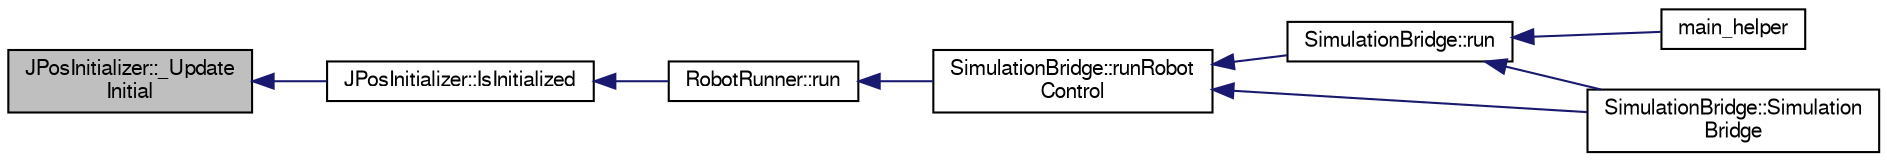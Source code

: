 digraph "JPosInitializer::_UpdateInitial"
{
  edge [fontname="FreeSans",fontsize="10",labelfontname="FreeSans",labelfontsize="10"];
  node [fontname="FreeSans",fontsize="10",shape=record];
  rankdir="LR";
  Node1 [label="JPosInitializer::_Update\lInitial",height=0.2,width=0.4,color="black", fillcolor="grey75", style="filled", fontcolor="black"];
  Node1 -> Node2 [dir="back",color="midnightblue",fontsize="10",style="solid",fontname="FreeSans"];
  Node2 [label="JPosInitializer::IsInitialized",height=0.2,width=0.4,color="black", fillcolor="white", style="filled",URL="$d6/d0e/class_j_pos_initializer.html#a8d46811551914913c7799360daebeee2"];
  Node2 -> Node3 [dir="back",color="midnightblue",fontsize="10",style="solid",fontname="FreeSans"];
  Node3 [label="RobotRunner::run",height=0.2,width=0.4,color="black", fillcolor="white", style="filled",URL="$d9/d42/class_robot_runner.html#a00f9204f3367b9948a2053e66d92c844"];
  Node3 -> Node4 [dir="back",color="midnightblue",fontsize="10",style="solid",fontname="FreeSans"];
  Node4 [label="SimulationBridge::runRobot\lControl",height=0.2,width=0.4,color="black", fillcolor="white", style="filled",URL="$d8/d3a/class_simulation_bridge.html#a3396c7d142b6d3be5c65fc17adad05a0"];
  Node4 -> Node5 [dir="back",color="midnightblue",fontsize="10",style="solid",fontname="FreeSans"];
  Node5 [label="SimulationBridge::run",height=0.2,width=0.4,color="black", fillcolor="white", style="filled",URL="$d8/d3a/class_simulation_bridge.html#a0a9846e88d9afe3370ffe10db348a366"];
  Node5 -> Node6 [dir="back",color="midnightblue",fontsize="10",style="solid",fontname="FreeSans"];
  Node6 [label="main_helper",height=0.2,width=0.4,color="black", fillcolor="white", style="filled",URL="$d3/dfa/main__helper_8cpp.html#acd1b6ffaae55ecc3c765c38ce5bf3a95"];
  Node5 -> Node7 [dir="back",color="midnightblue",fontsize="10",style="solid",fontname="FreeSans"];
  Node7 [label="SimulationBridge::Simulation\lBridge",height=0.2,width=0.4,color="black", fillcolor="white", style="filled",URL="$d8/d3a/class_simulation_bridge.html#a5cdefecff31a17a54c840de90020d230"];
  Node4 -> Node7 [dir="back",color="midnightblue",fontsize="10",style="solid",fontname="FreeSans"];
}
